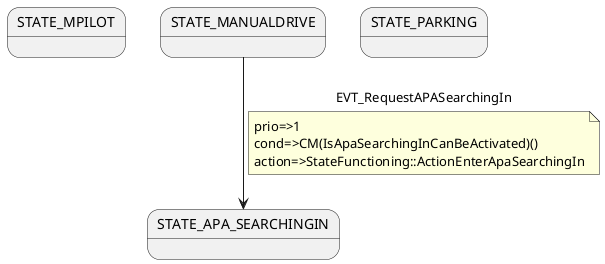 @startuml

state STATE_MPILOT
state STATE_MANUALDRIVE
state STATE_PARKING

state STATE_APA_SEARCHINGIN
STATE_MANUALDRIVE --> STATE_APA_SEARCHINGIN : EVT_RequestAPASearchingIn
note on link 
prio=>1
cond=>CM(IsApaSearchingInCanBeActivated)()
action=>StateFunctioning::ActionEnterApaSearchingIn
end note
@enduml
